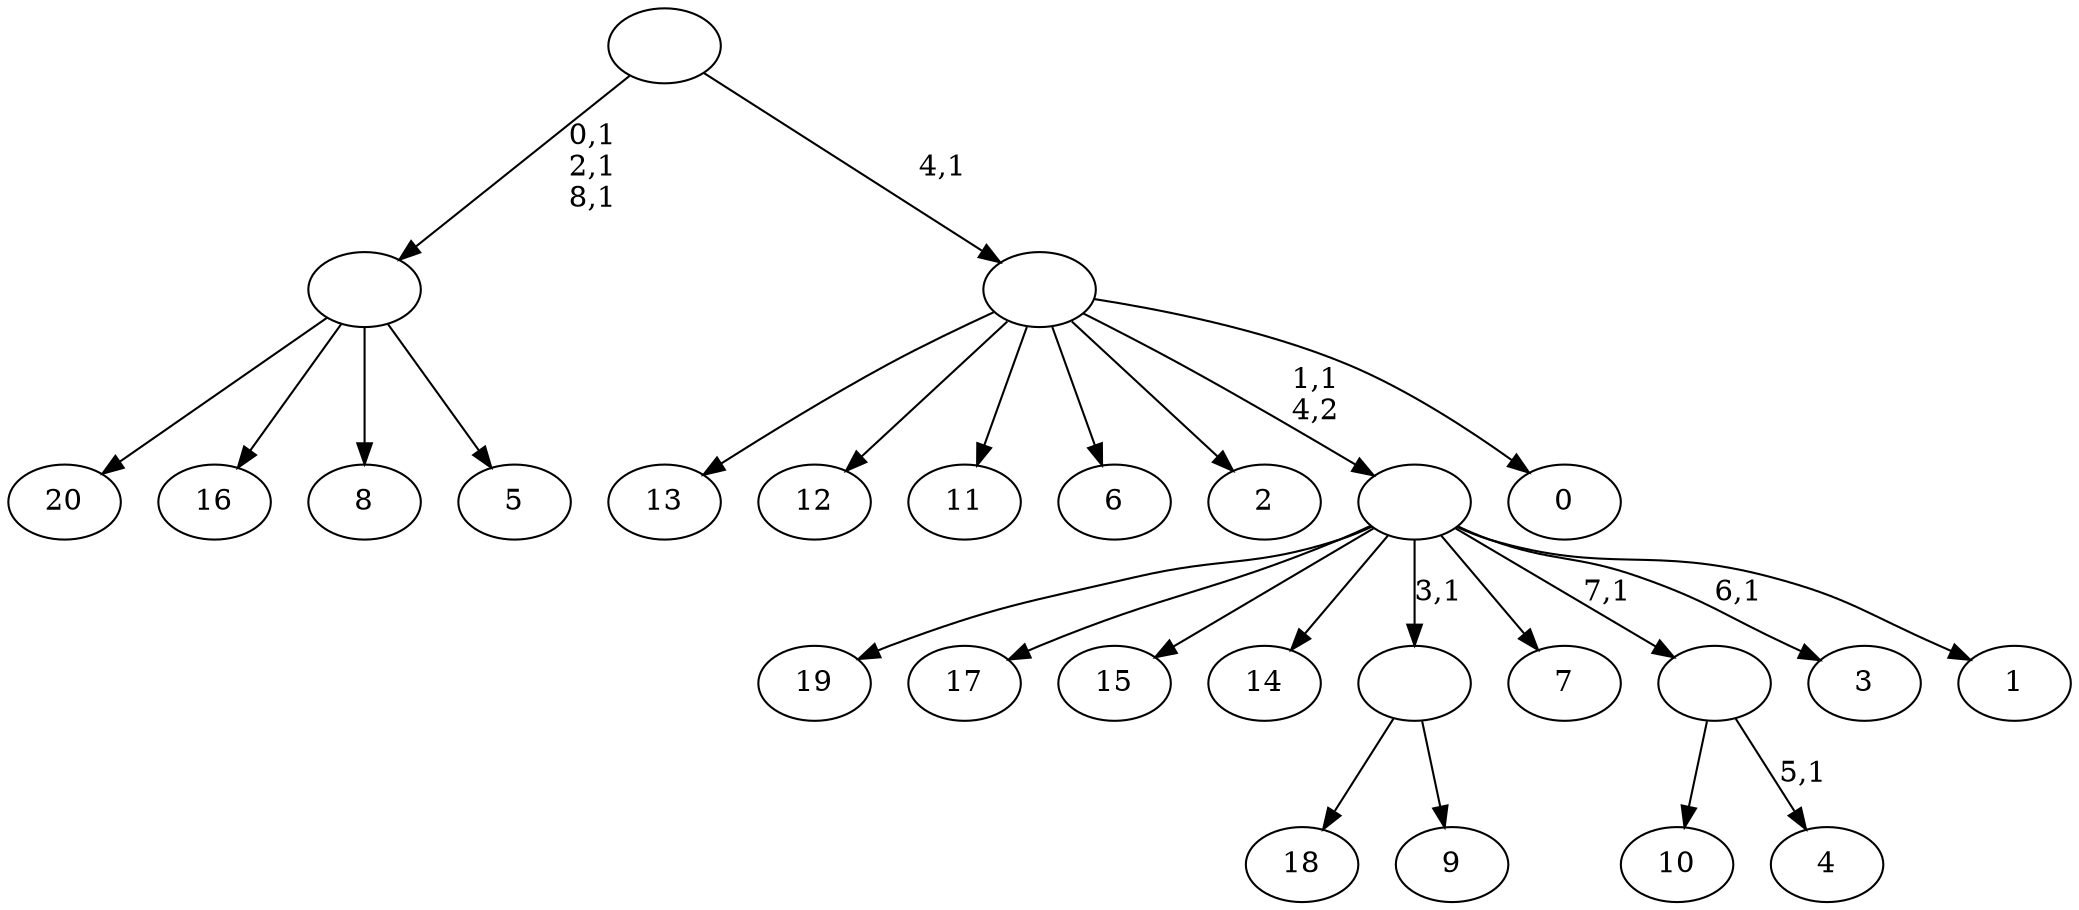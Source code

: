 digraph T {
	30 [label="20"]
	29 [label="19"]
	28 [label="18"]
	27 [label="17"]
	26 [label="16"]
	25 [label="15"]
	24 [label="14"]
	23 [label="13"]
	22 [label="12"]
	21 [label="11"]
	20 [label="10"]
	19 [label="9"]
	18 [label=""]
	17 [label="8"]
	16 [label="7"]
	15 [label="6"]
	14 [label="5"]
	13 [label=""]
	10 [label="4"]
	8 [label=""]
	7 [label="3"]
	5 [label="2"]
	4 [label="1"]
	3 [label=""]
	2 [label="0"]
	1 [label=""]
	0 [label=""]
	18 -> 28 [label=""]
	18 -> 19 [label=""]
	13 -> 30 [label=""]
	13 -> 26 [label=""]
	13 -> 17 [label=""]
	13 -> 14 [label=""]
	8 -> 10 [label="5,1"]
	8 -> 20 [label=""]
	3 -> 7 [label="6,1"]
	3 -> 29 [label=""]
	3 -> 27 [label=""]
	3 -> 25 [label=""]
	3 -> 24 [label=""]
	3 -> 18 [label="3,1"]
	3 -> 16 [label=""]
	3 -> 8 [label="7,1"]
	3 -> 4 [label=""]
	1 -> 23 [label=""]
	1 -> 22 [label=""]
	1 -> 21 [label=""]
	1 -> 15 [label=""]
	1 -> 5 [label=""]
	1 -> 3 [label="1,1\n4,2"]
	1 -> 2 [label=""]
	0 -> 13 [label="0,1\n2,1\n8,1"]
	0 -> 1 [label="4,1"]
}

